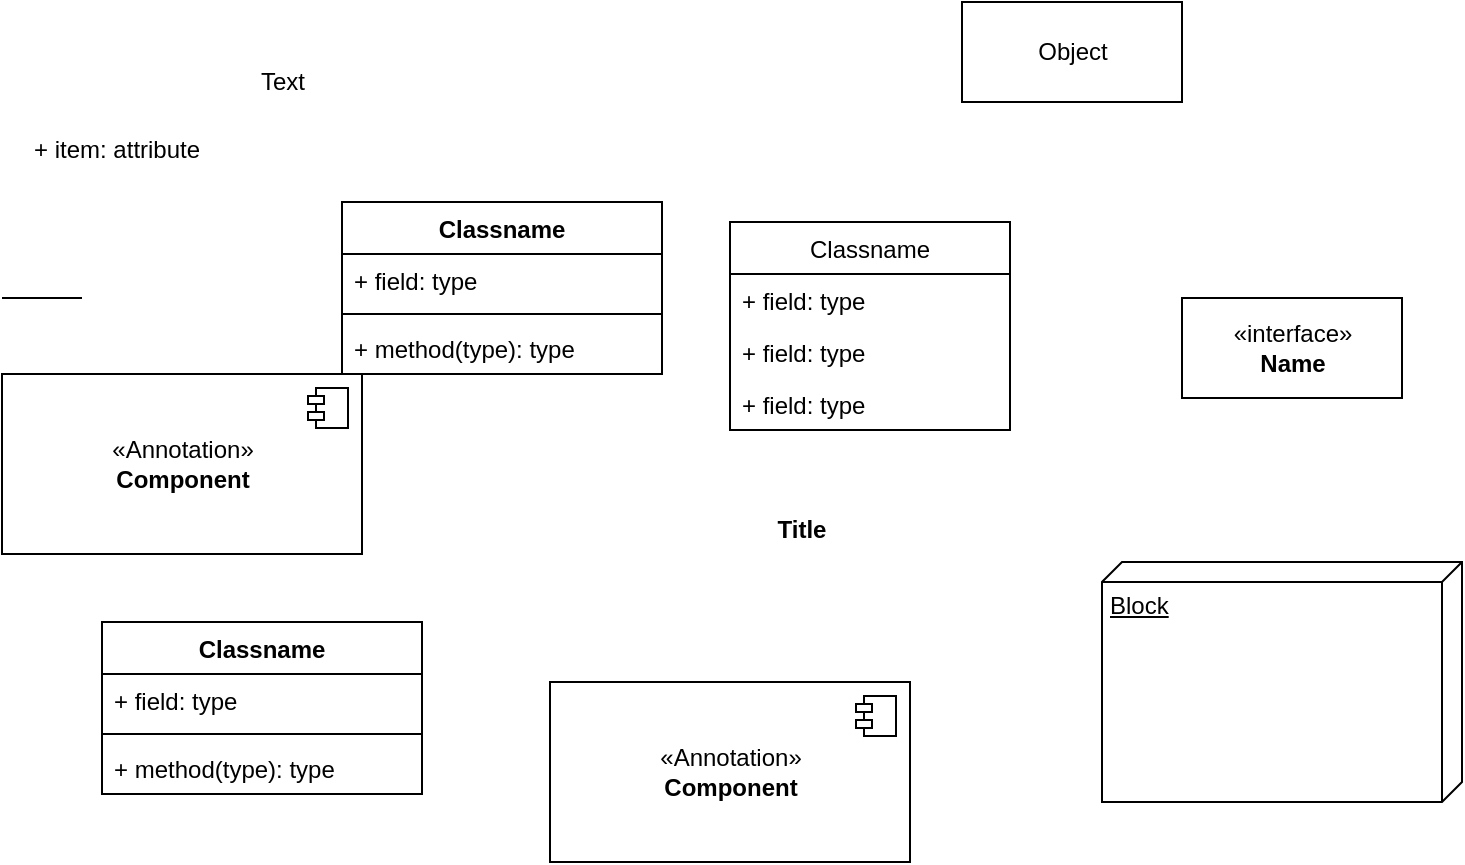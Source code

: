 <mxfile version="14.8.1" type="github">
  <diagram id="UHBSIkyB_U_D9ZAi8K-w" name="Page-1">
    <mxGraphModel dx="782" dy="1676" grid="1" gridSize="10" guides="1" tooltips="1" connect="1" arrows="1" fold="1" page="1" pageScale="1" pageWidth="827" pageHeight="1169" math="0" shadow="0">
      <root>
        <mxCell id="0" />
        <mxCell id="1" parent="0" />
        <mxCell id="kL1pxz-XWUR2z7Ilot9B-1" value="Text" style="text;html=1;align=center;verticalAlign=middle;resizable=0;points=[];autosize=1;strokeColor=none;" vertex="1" parent="1">
          <mxGeometry x="170" y="-400" width="40" height="20" as="geometry" />
        </mxCell>
        <mxCell id="kL1pxz-XWUR2z7Ilot9B-2" value="Classname" style="swimlane;fontStyle=0;childLayout=stackLayout;horizontal=1;startSize=26;fillColor=none;horizontalStack=0;resizeParent=1;resizeParentMax=0;resizeLast=0;collapsible=1;marginBottom=0;" vertex="1" parent="1">
          <mxGeometry x="414" y="-320" width="140" height="104" as="geometry" />
        </mxCell>
        <mxCell id="kL1pxz-XWUR2z7Ilot9B-3" value="+ field: type" style="text;strokeColor=none;fillColor=none;align=left;verticalAlign=top;spacingLeft=4;spacingRight=4;overflow=hidden;rotatable=0;points=[[0,0.5],[1,0.5]];portConstraint=eastwest;" vertex="1" parent="kL1pxz-XWUR2z7Ilot9B-2">
          <mxGeometry y="26" width="140" height="26" as="geometry" />
        </mxCell>
        <mxCell id="kL1pxz-XWUR2z7Ilot9B-4" value="+ field: type" style="text;strokeColor=none;fillColor=none;align=left;verticalAlign=top;spacingLeft=4;spacingRight=4;overflow=hidden;rotatable=0;points=[[0,0.5],[1,0.5]];portConstraint=eastwest;" vertex="1" parent="kL1pxz-XWUR2z7Ilot9B-2">
          <mxGeometry y="52" width="140" height="26" as="geometry" />
        </mxCell>
        <mxCell id="kL1pxz-XWUR2z7Ilot9B-5" value="+ field: type" style="text;strokeColor=none;fillColor=none;align=left;verticalAlign=top;spacingLeft=4;spacingRight=4;overflow=hidden;rotatable=0;points=[[0,0.5],[1,0.5]];portConstraint=eastwest;" vertex="1" parent="kL1pxz-XWUR2z7Ilot9B-2">
          <mxGeometry y="78" width="140" height="26" as="geometry" />
        </mxCell>
        <mxCell id="kL1pxz-XWUR2z7Ilot9B-6" value="Classname" style="swimlane;fontStyle=1;align=center;verticalAlign=top;childLayout=stackLayout;horizontal=1;startSize=26;horizontalStack=0;resizeParent=1;resizeParentMax=0;resizeLast=0;collapsible=1;marginBottom=0;" vertex="1" parent="1">
          <mxGeometry x="220" y="-330" width="160" height="86" as="geometry" />
        </mxCell>
        <mxCell id="kL1pxz-XWUR2z7Ilot9B-7" value="+ field: type" style="text;strokeColor=none;fillColor=none;align=left;verticalAlign=top;spacingLeft=4;spacingRight=4;overflow=hidden;rotatable=0;points=[[0,0.5],[1,0.5]];portConstraint=eastwest;" vertex="1" parent="kL1pxz-XWUR2z7Ilot9B-6">
          <mxGeometry y="26" width="160" height="26" as="geometry" />
        </mxCell>
        <mxCell id="kL1pxz-XWUR2z7Ilot9B-8" value="" style="line;strokeWidth=1;fillColor=none;align=left;verticalAlign=middle;spacingTop=-1;spacingLeft=3;spacingRight=3;rotatable=0;labelPosition=right;points=[];portConstraint=eastwest;" vertex="1" parent="kL1pxz-XWUR2z7Ilot9B-6">
          <mxGeometry y="52" width="160" height="8" as="geometry" />
        </mxCell>
        <mxCell id="kL1pxz-XWUR2z7Ilot9B-9" value="+ method(type): type" style="text;strokeColor=none;fillColor=none;align=left;verticalAlign=top;spacingLeft=4;spacingRight=4;overflow=hidden;rotatable=0;points=[[0,0.5],[1,0.5]];portConstraint=eastwest;" vertex="1" parent="kL1pxz-XWUR2z7Ilot9B-6">
          <mxGeometry y="60" width="160" height="26" as="geometry" />
        </mxCell>
        <mxCell id="kL1pxz-XWUR2z7Ilot9B-10" value="Object" style="html=1;" vertex="1" parent="1">
          <mxGeometry x="530" y="-430" width="110" height="50" as="geometry" />
        </mxCell>
        <mxCell id="kL1pxz-XWUR2z7Ilot9B-11" value="&amp;laquo;interface&amp;raquo;&lt;br&gt;&lt;b&gt;Name&lt;/b&gt;" style="html=1;" vertex="1" parent="1">
          <mxGeometry x="640" y="-282" width="110" height="50" as="geometry" />
        </mxCell>
        <mxCell id="kL1pxz-XWUR2z7Ilot9B-12" value="Classname" style="swimlane;fontStyle=1;align=center;verticalAlign=top;childLayout=stackLayout;horizontal=1;startSize=26;horizontalStack=0;resizeParent=1;resizeParentMax=0;resizeLast=0;collapsible=1;marginBottom=0;" vertex="1" parent="1">
          <mxGeometry x="100" y="-120" width="160" height="86" as="geometry" />
        </mxCell>
        <mxCell id="kL1pxz-XWUR2z7Ilot9B-13" value="+ field: type" style="text;strokeColor=none;fillColor=none;align=left;verticalAlign=top;spacingLeft=4;spacingRight=4;overflow=hidden;rotatable=0;points=[[0,0.5],[1,0.5]];portConstraint=eastwest;" vertex="1" parent="kL1pxz-XWUR2z7Ilot9B-12">
          <mxGeometry y="26" width="160" height="26" as="geometry" />
        </mxCell>
        <mxCell id="kL1pxz-XWUR2z7Ilot9B-14" value="" style="line;strokeWidth=1;fillColor=none;align=left;verticalAlign=middle;spacingTop=-1;spacingLeft=3;spacingRight=3;rotatable=0;labelPosition=right;points=[];portConstraint=eastwest;" vertex="1" parent="kL1pxz-XWUR2z7Ilot9B-12">
          <mxGeometry y="52" width="160" height="8" as="geometry" />
        </mxCell>
        <mxCell id="kL1pxz-XWUR2z7Ilot9B-15" value="+ method(type): type" style="text;strokeColor=none;fillColor=none;align=left;verticalAlign=top;spacingLeft=4;spacingRight=4;overflow=hidden;rotatable=0;points=[[0,0.5],[1,0.5]];portConstraint=eastwest;" vertex="1" parent="kL1pxz-XWUR2z7Ilot9B-12">
          <mxGeometry y="60" width="160" height="26" as="geometry" />
        </mxCell>
        <mxCell id="kL1pxz-XWUR2z7Ilot9B-16" value="&amp;laquo;Annotation&amp;raquo;&lt;br/&gt;&lt;b&gt;Component&lt;/b&gt;" style="html=1;dropTarget=0;" vertex="1" parent="1">
          <mxGeometry x="324" y="-90" width="180" height="90" as="geometry" />
        </mxCell>
        <mxCell id="kL1pxz-XWUR2z7Ilot9B-17" value="" style="shape=module;jettyWidth=8;jettyHeight=4;" vertex="1" parent="kL1pxz-XWUR2z7Ilot9B-16">
          <mxGeometry x="1" width="20" height="20" relative="1" as="geometry">
            <mxPoint x="-27" y="7" as="offset" />
          </mxGeometry>
        </mxCell>
        <mxCell id="kL1pxz-XWUR2z7Ilot9B-18" value="+ item: attribute" style="text;strokeColor=none;fillColor=none;align=left;verticalAlign=top;spacingLeft=4;spacingRight=4;overflow=hidden;rotatable=0;points=[[0,0.5],[1,0.5]];portConstraint=eastwest;" vertex="1" parent="1">
          <mxGeometry x="60" y="-370" width="100" height="26" as="geometry" />
        </mxCell>
        <mxCell id="kL1pxz-XWUR2z7Ilot9B-19" value="&amp;laquo;Annotation&amp;raquo;&lt;br/&gt;&lt;b&gt;Component&lt;/b&gt;" style="html=1;dropTarget=0;" vertex="1" parent="1">
          <mxGeometry x="50" y="-244" width="180" height="90" as="geometry" />
        </mxCell>
        <mxCell id="kL1pxz-XWUR2z7Ilot9B-20" value="" style="shape=module;jettyWidth=8;jettyHeight=4;" vertex="1" parent="kL1pxz-XWUR2z7Ilot9B-19">
          <mxGeometry x="1" width="20" height="20" relative="1" as="geometry">
            <mxPoint x="-27" y="7" as="offset" />
          </mxGeometry>
        </mxCell>
        <mxCell id="kL1pxz-XWUR2z7Ilot9B-21" value="" style="line;strokeWidth=1;fillColor=none;align=left;verticalAlign=middle;spacingTop=-1;spacingLeft=3;spacingRight=3;rotatable=0;labelPosition=right;points=[];portConstraint=eastwest;" vertex="1" parent="1">
          <mxGeometry x="50" y="-286" width="40" height="8" as="geometry" />
        </mxCell>
        <mxCell id="kL1pxz-XWUR2z7Ilot9B-22" value="Title" style="text;align=center;fontStyle=1;verticalAlign=middle;spacingLeft=3;spacingRight=3;strokeColor=none;rotatable=0;points=[[0,0.5],[1,0.5]];portConstraint=eastwest;" vertex="1" parent="1">
          <mxGeometry x="410" y="-180" width="80" height="26" as="geometry" />
        </mxCell>
        <mxCell id="kL1pxz-XWUR2z7Ilot9B-23" value="Block" style="verticalAlign=top;align=left;spacingTop=8;spacingLeft=2;spacingRight=12;shape=cube;size=10;direction=south;fontStyle=4;html=1;" vertex="1" parent="1">
          <mxGeometry x="600" y="-150" width="180" height="120" as="geometry" />
        </mxCell>
      </root>
    </mxGraphModel>
  </diagram>
</mxfile>
